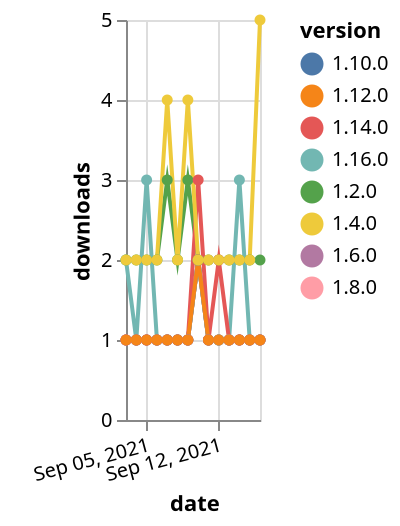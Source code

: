 {"$schema": "https://vega.github.io/schema/vega-lite/v5.json", "description": "A simple bar chart with embedded data.", "data": {"values": [{"date": "2021-09-03", "total": 257, "delta": 1, "version": "1.6.0"}, {"date": "2021-09-04", "total": 258, "delta": 1, "version": "1.6.0"}, {"date": "2021-09-05", "total": 259, "delta": 1, "version": "1.6.0"}, {"date": "2021-09-06", "total": 260, "delta": 1, "version": "1.6.0"}, {"date": "2021-09-07", "total": 261, "delta": 1, "version": "1.6.0"}, {"date": "2021-09-08", "total": 262, "delta": 1, "version": "1.6.0"}, {"date": "2021-09-09", "total": 263, "delta": 1, "version": "1.6.0"}, {"date": "2021-09-10", "total": 265, "delta": 2, "version": "1.6.0"}, {"date": "2021-09-11", "total": 266, "delta": 1, "version": "1.6.0"}, {"date": "2021-09-12", "total": 267, "delta": 1, "version": "1.6.0"}, {"date": "2021-09-13", "total": 268, "delta": 1, "version": "1.6.0"}, {"date": "2021-09-14", "total": 269, "delta": 1, "version": "1.6.0"}, {"date": "2021-09-15", "total": 270, "delta": 1, "version": "1.6.0"}, {"date": "2021-09-16", "total": 271, "delta": 1, "version": "1.6.0"}, {"date": "2021-09-03", "total": 190, "delta": 1, "version": "1.8.0"}, {"date": "2021-09-04", "total": 191, "delta": 1, "version": "1.8.0"}, {"date": "2021-09-05", "total": 192, "delta": 1, "version": "1.8.0"}, {"date": "2021-09-06", "total": 193, "delta": 1, "version": "1.8.0"}, {"date": "2021-09-07", "total": 194, "delta": 1, "version": "1.8.0"}, {"date": "2021-09-08", "total": 195, "delta": 1, "version": "1.8.0"}, {"date": "2021-09-09", "total": 196, "delta": 1, "version": "1.8.0"}, {"date": "2021-09-10", "total": 198, "delta": 2, "version": "1.8.0"}, {"date": "2021-09-11", "total": 199, "delta": 1, "version": "1.8.0"}, {"date": "2021-09-12", "total": 200, "delta": 1, "version": "1.8.0"}, {"date": "2021-09-13", "total": 201, "delta": 1, "version": "1.8.0"}, {"date": "2021-09-14", "total": 202, "delta": 1, "version": "1.8.0"}, {"date": "2021-09-15", "total": 203, "delta": 1, "version": "1.8.0"}, {"date": "2021-09-16", "total": 204, "delta": 1, "version": "1.8.0"}, {"date": "2021-09-03", "total": 193, "delta": 1, "version": "1.10.0"}, {"date": "2021-09-04", "total": 194, "delta": 1, "version": "1.10.0"}, {"date": "2021-09-05", "total": 195, "delta": 1, "version": "1.10.0"}, {"date": "2021-09-06", "total": 196, "delta": 1, "version": "1.10.0"}, {"date": "2021-09-07", "total": 197, "delta": 1, "version": "1.10.0"}, {"date": "2021-09-08", "total": 198, "delta": 1, "version": "1.10.0"}, {"date": "2021-09-09", "total": 199, "delta": 1, "version": "1.10.0"}, {"date": "2021-09-10", "total": 201, "delta": 2, "version": "1.10.0"}, {"date": "2021-09-11", "total": 202, "delta": 1, "version": "1.10.0"}, {"date": "2021-09-12", "total": 203, "delta": 1, "version": "1.10.0"}, {"date": "2021-09-13", "total": 204, "delta": 1, "version": "1.10.0"}, {"date": "2021-09-14", "total": 205, "delta": 1, "version": "1.10.0"}, {"date": "2021-09-15", "total": 206, "delta": 1, "version": "1.10.0"}, {"date": "2021-09-16", "total": 207, "delta": 1, "version": "1.10.0"}, {"date": "2021-09-03", "total": 122, "delta": 2, "version": "1.16.0"}, {"date": "2021-09-04", "total": 123, "delta": 1, "version": "1.16.0"}, {"date": "2021-09-05", "total": 126, "delta": 3, "version": "1.16.0"}, {"date": "2021-09-06", "total": 127, "delta": 1, "version": "1.16.0"}, {"date": "2021-09-07", "total": 128, "delta": 1, "version": "1.16.0"}, {"date": "2021-09-08", "total": 129, "delta": 1, "version": "1.16.0"}, {"date": "2021-09-09", "total": 130, "delta": 1, "version": "1.16.0"}, {"date": "2021-09-10", "total": 132, "delta": 2, "version": "1.16.0"}, {"date": "2021-09-11", "total": 133, "delta": 1, "version": "1.16.0"}, {"date": "2021-09-12", "total": 134, "delta": 1, "version": "1.16.0"}, {"date": "2021-09-13", "total": 135, "delta": 1, "version": "1.16.0"}, {"date": "2021-09-14", "total": 138, "delta": 3, "version": "1.16.0"}, {"date": "2021-09-15", "total": 139, "delta": 1, "version": "1.16.0"}, {"date": "2021-09-16", "total": 140, "delta": 1, "version": "1.16.0"}, {"date": "2021-09-03", "total": 2389, "delta": 2, "version": "1.2.0"}, {"date": "2021-09-04", "total": 2391, "delta": 2, "version": "1.2.0"}, {"date": "2021-09-05", "total": 2393, "delta": 2, "version": "1.2.0"}, {"date": "2021-09-06", "total": 2395, "delta": 2, "version": "1.2.0"}, {"date": "2021-09-07", "total": 2398, "delta": 3, "version": "1.2.0"}, {"date": "2021-09-08", "total": 2400, "delta": 2, "version": "1.2.0"}, {"date": "2021-09-09", "total": 2403, "delta": 3, "version": "1.2.0"}, {"date": "2021-09-10", "total": 2405, "delta": 2, "version": "1.2.0"}, {"date": "2021-09-11", "total": 2407, "delta": 2, "version": "1.2.0"}, {"date": "2021-09-12", "total": 2409, "delta": 2, "version": "1.2.0"}, {"date": "2021-09-13", "total": 2411, "delta": 2, "version": "1.2.0"}, {"date": "2021-09-14", "total": 2413, "delta": 2, "version": "1.2.0"}, {"date": "2021-09-15", "total": 2415, "delta": 2, "version": "1.2.0"}, {"date": "2021-09-16", "total": 2417, "delta": 2, "version": "1.2.0"}, {"date": "2021-09-03", "total": 188, "delta": 1, "version": "1.14.0"}, {"date": "2021-09-04", "total": 189, "delta": 1, "version": "1.14.0"}, {"date": "2021-09-05", "total": 190, "delta": 1, "version": "1.14.0"}, {"date": "2021-09-06", "total": 191, "delta": 1, "version": "1.14.0"}, {"date": "2021-09-07", "total": 192, "delta": 1, "version": "1.14.0"}, {"date": "2021-09-08", "total": 193, "delta": 1, "version": "1.14.0"}, {"date": "2021-09-09", "total": 194, "delta": 1, "version": "1.14.0"}, {"date": "2021-09-10", "total": 197, "delta": 3, "version": "1.14.0"}, {"date": "2021-09-11", "total": 198, "delta": 1, "version": "1.14.0"}, {"date": "2021-09-12", "total": 200, "delta": 2, "version": "1.14.0"}, {"date": "2021-09-13", "total": 201, "delta": 1, "version": "1.14.0"}, {"date": "2021-09-14", "total": 202, "delta": 1, "version": "1.14.0"}, {"date": "2021-09-15", "total": 203, "delta": 1, "version": "1.14.0"}, {"date": "2021-09-16", "total": 204, "delta": 1, "version": "1.14.0"}, {"date": "2021-09-03", "total": 166, "delta": 1, "version": "1.12.0"}, {"date": "2021-09-04", "total": 167, "delta": 1, "version": "1.12.0"}, {"date": "2021-09-05", "total": 168, "delta": 1, "version": "1.12.0"}, {"date": "2021-09-06", "total": 169, "delta": 1, "version": "1.12.0"}, {"date": "2021-09-07", "total": 170, "delta": 1, "version": "1.12.0"}, {"date": "2021-09-08", "total": 171, "delta": 1, "version": "1.12.0"}, {"date": "2021-09-09", "total": 172, "delta": 1, "version": "1.12.0"}, {"date": "2021-09-10", "total": 174, "delta": 2, "version": "1.12.0"}, {"date": "2021-09-11", "total": 175, "delta": 1, "version": "1.12.0"}, {"date": "2021-09-12", "total": 176, "delta": 1, "version": "1.12.0"}, {"date": "2021-09-13", "total": 177, "delta": 1, "version": "1.12.0"}, {"date": "2021-09-14", "total": 178, "delta": 1, "version": "1.12.0"}, {"date": "2021-09-15", "total": 179, "delta": 1, "version": "1.12.0"}, {"date": "2021-09-16", "total": 180, "delta": 1, "version": "1.12.0"}, {"date": "2021-09-03", "total": 2512, "delta": 2, "version": "1.4.0"}, {"date": "2021-09-04", "total": 2514, "delta": 2, "version": "1.4.0"}, {"date": "2021-09-05", "total": 2516, "delta": 2, "version": "1.4.0"}, {"date": "2021-09-06", "total": 2518, "delta": 2, "version": "1.4.0"}, {"date": "2021-09-07", "total": 2522, "delta": 4, "version": "1.4.0"}, {"date": "2021-09-08", "total": 2524, "delta": 2, "version": "1.4.0"}, {"date": "2021-09-09", "total": 2528, "delta": 4, "version": "1.4.0"}, {"date": "2021-09-10", "total": 2530, "delta": 2, "version": "1.4.0"}, {"date": "2021-09-11", "total": 2532, "delta": 2, "version": "1.4.0"}, {"date": "2021-09-12", "total": 2534, "delta": 2, "version": "1.4.0"}, {"date": "2021-09-13", "total": 2536, "delta": 2, "version": "1.4.0"}, {"date": "2021-09-14", "total": 2538, "delta": 2, "version": "1.4.0"}, {"date": "2021-09-15", "total": 2540, "delta": 2, "version": "1.4.0"}, {"date": "2021-09-16", "total": 2545, "delta": 5, "version": "1.4.0"}]}, "width": "container", "mark": {"type": "line", "point": {"filled": true}}, "encoding": {"x": {"field": "date", "type": "temporal", "timeUnit": "yearmonthdate", "title": "date", "axis": {"labelAngle": -15}}, "y": {"field": "delta", "type": "quantitative", "title": "downloads"}, "color": {"field": "version", "type": "nominal"}, "tooltip": {"field": "delta"}}}